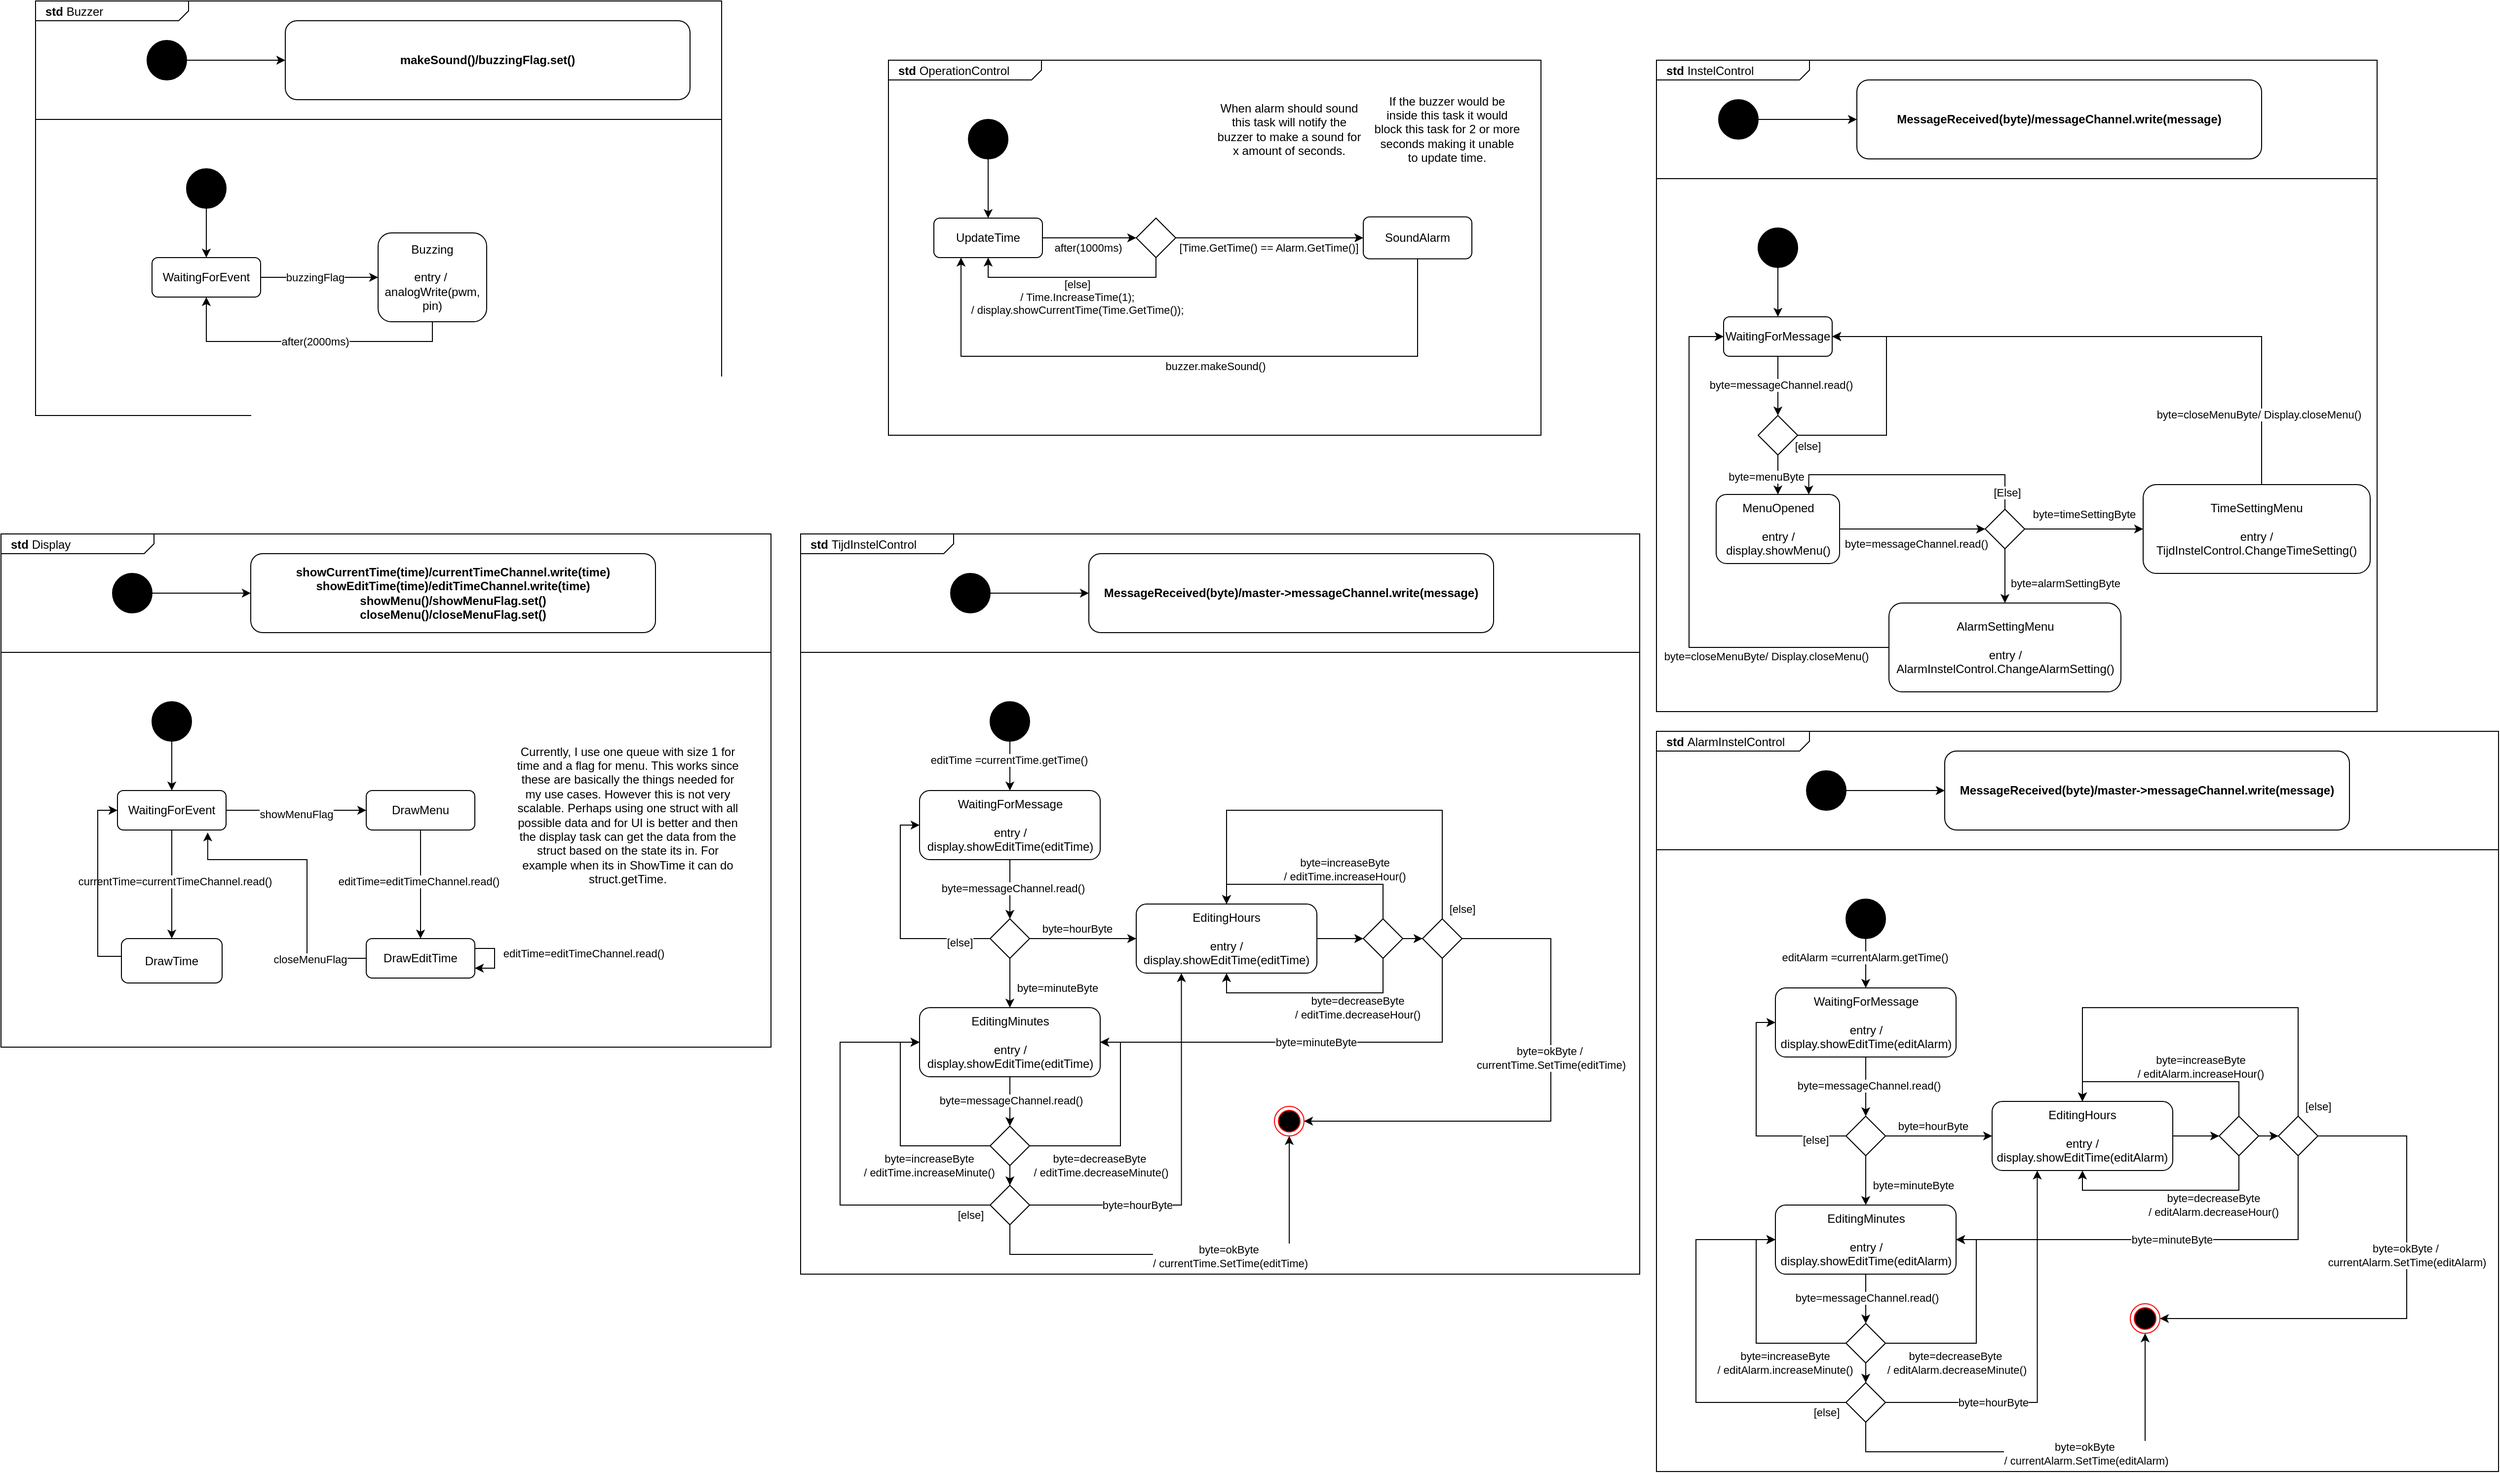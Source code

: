 <mxfile version="28.1.0">
  <diagram name="Pagina-1" id="9iyftcprSyjFAuh6MuGe">
    <mxGraphModel dx="3625" dy="865" grid="1" gridSize="10" guides="1" tooltips="1" connect="1" arrows="1" fold="1" page="1" pageScale="1" pageWidth="827" pageHeight="1169" math="0" shadow="0">
      <root>
        <mxCell id="0" />
        <mxCell id="1" parent="0" />
        <mxCell id="7Cv6YDTbTxlTNpuoxuQX-1" value="&lt;p style=&quot;margin:0px;margin-top:4px;margin-left:10px;text-align:left;&quot;&gt;&lt;b&gt;std&lt;/b&gt;&amp;nbsp;OperationControl&lt;/p&gt;" style="html=1;shape=mxgraph.sysml.package;html=1;overflow=fill;whiteSpace=wrap;labelX=155.2;" parent="1" vertex="1">
          <mxGeometry x="49" y="60" width="661" height="380" as="geometry" />
        </mxCell>
        <mxCell id="7Cv6YDTbTxlTNpuoxuQX-2" value="&lt;p style=&quot;margin:0px;margin-top:4px;margin-left:10px;text-align:left;&quot;&gt;&lt;b&gt;std&lt;/b&gt;&amp;nbsp;InstelControl&lt;/p&gt;" style="html=1;shape=mxgraph.sysml.package;html=1;overflow=fill;whiteSpace=wrap;labelX=155.2;" parent="1" vertex="1">
          <mxGeometry x="827" y="60" width="730" height="660" as="geometry" />
        </mxCell>
        <mxCell id="7Cv6YDTbTxlTNpuoxuQX-3" value="" style="line;strokeWidth=1;fillColor=none;align=left;verticalAlign=middle;spacingTop=-1;spacingLeft=3;spacingRight=3;rotatable=0;labelPosition=right;points=[];portConstraint=eastwest;strokeColor=inherit;" parent="1" vertex="1">
          <mxGeometry x="827" y="176" width="730" height="8" as="geometry" />
        </mxCell>
        <mxCell id="7Cv6YDTbTxlTNpuoxuQX-4" style="edgeStyle=orthogonalEdgeStyle;rounded=0;orthogonalLoop=1;jettySize=auto;html=1;entryX=0.5;entryY=0;entryDx=0;entryDy=0;" parent="1" source="7Cv6YDTbTxlTNpuoxuQX-5" target="7Cv6YDTbTxlTNpuoxuQX-8" edge="1">
          <mxGeometry relative="1" as="geometry" />
        </mxCell>
        <mxCell id="7Cv6YDTbTxlTNpuoxuQX-5" value="" style="shape=ellipse;html=1;fillColor=strokeColor;fontSize=18;fontColor=#ffffff;" parent="1" vertex="1">
          <mxGeometry x="130" y="120" width="40" height="40" as="geometry" />
        </mxCell>
        <mxCell id="7Cv6YDTbTxlTNpuoxuQX-6" style="edgeStyle=orthogonalEdgeStyle;rounded=0;orthogonalLoop=1;jettySize=auto;html=1;entryX=0;entryY=0.5;entryDx=0;entryDy=0;" parent="1" source="7Cv6YDTbTxlTNpuoxuQX-8" target="7Cv6YDTbTxlTNpuoxuQX-16" edge="1">
          <mxGeometry relative="1" as="geometry" />
        </mxCell>
        <mxCell id="7Cv6YDTbTxlTNpuoxuQX-7" value="after(1000ms)" style="edgeLabel;html=1;align=center;verticalAlign=middle;resizable=0;points=[];" parent="7Cv6YDTbTxlTNpuoxuQX-6" vertex="1" connectable="0">
          <mxGeometry x="-0.143" y="-1" relative="1" as="geometry">
            <mxPoint x="5" y="9" as="offset" />
          </mxGeometry>
        </mxCell>
        <mxCell id="7Cv6YDTbTxlTNpuoxuQX-8" value="UpdateTime" style="shape=rect;rounded=1;html=1;whiteSpace=wrap;align=center;" parent="1" vertex="1">
          <mxGeometry x="95" y="220" width="110" height="40" as="geometry" />
        </mxCell>
        <mxCell id="8uS7eZL44uSyu8JZ6Mnj-114" style="edgeStyle=orthogonalEdgeStyle;rounded=0;orthogonalLoop=1;jettySize=auto;html=1;entryX=0.25;entryY=1;entryDx=0;entryDy=0;" edge="1" parent="1" source="7Cv6YDTbTxlTNpuoxuQX-11" target="7Cv6YDTbTxlTNpuoxuQX-8">
          <mxGeometry relative="1" as="geometry">
            <Array as="points">
              <mxPoint x="585" y="360" />
              <mxPoint x="123" y="360" />
            </Array>
          </mxGeometry>
        </mxCell>
        <mxCell id="8uS7eZL44uSyu8JZ6Mnj-115" value="buzzer.makeSound()" style="edgeLabel;html=1;align=center;verticalAlign=middle;resizable=0;points=[];" vertex="1" connectable="0" parent="8uS7eZL44uSyu8JZ6Mnj-114">
          <mxGeometry x="-0.079" y="4" relative="1" as="geometry">
            <mxPoint y="6" as="offset" />
          </mxGeometry>
        </mxCell>
        <mxCell id="7Cv6YDTbTxlTNpuoxuQX-11" value="SoundAlarm" style="shape=rect;rounded=1;html=1;whiteSpace=wrap;align=center;" parent="1" vertex="1">
          <mxGeometry x="530" y="218.75" width="110" height="42.5" as="geometry" />
        </mxCell>
        <mxCell id="7Cv6YDTbTxlTNpuoxuQX-12" style="edgeStyle=orthogonalEdgeStyle;rounded=0;orthogonalLoop=1;jettySize=auto;html=1;entryX=0;entryY=0.5;entryDx=0;entryDy=0;" parent="1" source="7Cv6YDTbTxlTNpuoxuQX-16" target="7Cv6YDTbTxlTNpuoxuQX-11" edge="1">
          <mxGeometry relative="1" as="geometry" />
        </mxCell>
        <mxCell id="7Cv6YDTbTxlTNpuoxuQX-13" value="[Time.GetTime() == Alarm.GetTime()]" style="edgeLabel;html=1;align=center;verticalAlign=middle;resizable=0;points=[];" parent="7Cv6YDTbTxlTNpuoxuQX-12" vertex="1" connectable="0">
          <mxGeometry x="-0.225" y="-1" relative="1" as="geometry">
            <mxPoint x="20" y="9" as="offset" />
          </mxGeometry>
        </mxCell>
        <mxCell id="7Cv6YDTbTxlTNpuoxuQX-14" style="edgeStyle=orthogonalEdgeStyle;rounded=0;orthogonalLoop=1;jettySize=auto;html=1;entryX=0.5;entryY=1;entryDx=0;entryDy=0;" parent="1" source="7Cv6YDTbTxlTNpuoxuQX-16" target="7Cv6YDTbTxlTNpuoxuQX-8" edge="1">
          <mxGeometry relative="1" as="geometry">
            <Array as="points">
              <mxPoint x="320" y="280" />
              <mxPoint x="150" y="280" />
            </Array>
          </mxGeometry>
        </mxCell>
        <mxCell id="7Cv6YDTbTxlTNpuoxuQX-15" value="&lt;div&gt;[else]&lt;/div&gt;/ Time.IncreaseTime(1);&lt;div&gt;/ display.showCurrentTime(Time.GetTime());&lt;/div&gt;" style="edgeLabel;html=1;align=center;verticalAlign=middle;resizable=0;points=[];" parent="7Cv6YDTbTxlTNpuoxuQX-14" vertex="1" connectable="0">
          <mxGeometry x="-0.219" y="4" relative="1" as="geometry">
            <mxPoint x="-18" y="16" as="offset" />
          </mxGeometry>
        </mxCell>
        <mxCell id="7Cv6YDTbTxlTNpuoxuQX-16" value="" style="rhombus;whiteSpace=wrap;html=1;" parent="1" vertex="1">
          <mxGeometry x="300" y="220" width="40" height="40" as="geometry" />
        </mxCell>
        <mxCell id="7Cv6YDTbTxlTNpuoxuQX-27" value="When alarm should sound this task will notify the buzzer to make a sound for x amount of seconds." style="text;html=1;align=center;verticalAlign=middle;whiteSpace=wrap;rounded=0;" parent="1" vertex="1">
          <mxGeometry x="380" y="90" width="150" height="80" as="geometry" />
        </mxCell>
        <mxCell id="7Cv6YDTbTxlTNpuoxuQX-31" value="If the buzzer would be inside this task it would block this task for 2 or more seconds making it unable to update time." style="text;html=1;align=center;verticalAlign=middle;whiteSpace=wrap;rounded=0;" parent="1" vertex="1">
          <mxGeometry x="540" y="90" width="150" height="80" as="geometry" />
        </mxCell>
        <mxCell id="7Cv6YDTbTxlTNpuoxuQX-35" style="edgeStyle=orthogonalEdgeStyle;rounded=0;orthogonalLoop=1;jettySize=auto;html=1;entryX=0;entryY=0.5;entryDx=0;entryDy=0;" parent="1" source="7Cv6YDTbTxlTNpuoxuQX-32" target="7Cv6YDTbTxlTNpuoxuQX-34" edge="1">
          <mxGeometry relative="1" as="geometry" />
        </mxCell>
        <mxCell id="7Cv6YDTbTxlTNpuoxuQX-32" value="" style="shape=ellipse;html=1;fillColor=strokeColor;fontSize=18;fontColor=#ffffff;" parent="1" vertex="1">
          <mxGeometry x="890" y="100" width="40" height="40" as="geometry" />
        </mxCell>
        <mxCell id="7Cv6YDTbTxlTNpuoxuQX-34" value="&lt;b&gt;MessageReceived(byte)/messageChannel.write(message)&lt;/b&gt;" style="rounded=1;whiteSpace=wrap;html=1;" parent="1" vertex="1">
          <mxGeometry x="1030" y="80" width="410" height="80" as="geometry" />
        </mxCell>
        <mxCell id="7Cv6YDTbTxlTNpuoxuQX-38" style="edgeStyle=orthogonalEdgeStyle;rounded=0;orthogonalLoop=1;jettySize=auto;html=1;entryX=0.5;entryY=0;entryDx=0;entryDy=0;" parent="1" source="7Cv6YDTbTxlTNpuoxuQX-36" target="7Cv6YDTbTxlTNpuoxuQX-37" edge="1">
          <mxGeometry relative="1" as="geometry" />
        </mxCell>
        <mxCell id="7Cv6YDTbTxlTNpuoxuQX-36" value="" style="shape=ellipse;html=1;fillColor=strokeColor;fontSize=18;fontColor=#ffffff;" parent="1" vertex="1">
          <mxGeometry x="930" y="230" width="40" height="40" as="geometry" />
        </mxCell>
        <mxCell id="7Cv6YDTbTxlTNpuoxuQX-58" style="edgeStyle=orthogonalEdgeStyle;rounded=0;orthogonalLoop=1;jettySize=auto;html=1;entryX=0.5;entryY=0;entryDx=0;entryDy=0;" parent="1" source="7Cv6YDTbTxlTNpuoxuQX-37" target="7Cv6YDTbTxlTNpuoxuQX-57" edge="1">
          <mxGeometry relative="1" as="geometry" />
        </mxCell>
        <mxCell id="7Cv6YDTbTxlTNpuoxuQX-60" value="byte=messageChannel.read()" style="edgeLabel;html=1;align=center;verticalAlign=middle;resizable=0;points=[];" parent="7Cv6YDTbTxlTNpuoxuQX-58" vertex="1" connectable="0">
          <mxGeometry x="-0.053" y="3" relative="1" as="geometry">
            <mxPoint as="offset" />
          </mxGeometry>
        </mxCell>
        <mxCell id="7Cv6YDTbTxlTNpuoxuQX-37" value="WaitingForMessage" style="shape=rect;rounded=1;html=1;whiteSpace=wrap;align=center;" parent="1" vertex="1">
          <mxGeometry x="895" y="320" width="110" height="40" as="geometry" />
        </mxCell>
        <mxCell id="7Cv6YDTbTxlTNpuoxuQX-61" style="edgeStyle=orthogonalEdgeStyle;rounded=0;orthogonalLoop=1;jettySize=auto;html=1;entryX=1;entryY=0.5;entryDx=0;entryDy=0;" parent="1" source="7Cv6YDTbTxlTNpuoxuQX-57" target="7Cv6YDTbTxlTNpuoxuQX-37" edge="1">
          <mxGeometry relative="1" as="geometry">
            <Array as="points">
              <mxPoint x="1060" y="440" />
              <mxPoint x="1060" y="340" />
            </Array>
          </mxGeometry>
        </mxCell>
        <mxCell id="7Cv6YDTbTxlTNpuoxuQX-62" value="[else]" style="edgeLabel;html=1;align=center;verticalAlign=middle;resizable=0;points=[];" parent="7Cv6YDTbTxlTNpuoxuQX-61" vertex="1" connectable="0">
          <mxGeometry x="-0.105" y="-2" relative="1" as="geometry">
            <mxPoint x="-82" y="30" as="offset" />
          </mxGeometry>
        </mxCell>
        <mxCell id="7Cv6YDTbTxlTNpuoxuQX-64" style="edgeStyle=orthogonalEdgeStyle;rounded=0;orthogonalLoop=1;jettySize=auto;html=1;entryX=0.5;entryY=0;entryDx=0;entryDy=0;" parent="1" source="7Cv6YDTbTxlTNpuoxuQX-57" target="7Cv6YDTbTxlTNpuoxuQX-63" edge="1">
          <mxGeometry relative="1" as="geometry" />
        </mxCell>
        <mxCell id="7Cv6YDTbTxlTNpuoxuQX-65" value="byte=menuByte" style="edgeLabel;html=1;align=center;verticalAlign=middle;resizable=0;points=[];" parent="7Cv6YDTbTxlTNpuoxuQX-64" vertex="1" connectable="0">
          <mxGeometry x="0.07" y="3" relative="1" as="geometry">
            <mxPoint x="-15" as="offset" />
          </mxGeometry>
        </mxCell>
        <mxCell id="7Cv6YDTbTxlTNpuoxuQX-57" value="" style="rhombus;whiteSpace=wrap;html=1;" parent="1" vertex="1">
          <mxGeometry x="930" y="420" width="40" height="40" as="geometry" />
        </mxCell>
        <mxCell id="7Cv6YDTbTxlTNpuoxuQX-67" style="edgeStyle=orthogonalEdgeStyle;rounded=0;orthogonalLoop=1;jettySize=auto;html=1;entryX=0;entryY=0.5;entryDx=0;entryDy=0;" parent="1" source="7Cv6YDTbTxlTNpuoxuQX-63" target="7Cv6YDTbTxlTNpuoxuQX-66" edge="1">
          <mxGeometry relative="1" as="geometry" />
        </mxCell>
        <mxCell id="7Cv6YDTbTxlTNpuoxuQX-69" value="byte=messageChannel.read()" style="edgeLabel;html=1;align=center;verticalAlign=middle;resizable=0;points=[];" parent="7Cv6YDTbTxlTNpuoxuQX-67" vertex="1" connectable="0">
          <mxGeometry x="0.405" y="-1" relative="1" as="geometry">
            <mxPoint x="-26" y="14" as="offset" />
          </mxGeometry>
        </mxCell>
        <mxCell id="7Cv6YDTbTxlTNpuoxuQX-63" value="MenuOpened&lt;div&gt;&lt;br&gt;&lt;/div&gt;&lt;div&gt;entry / display.showMenu()&lt;/div&gt;" style="shape=rect;rounded=1;html=1;whiteSpace=wrap;align=center;" parent="1" vertex="1">
          <mxGeometry x="887.5" y="500" width="125" height="70" as="geometry" />
        </mxCell>
        <mxCell id="7Cv6YDTbTxlTNpuoxuQX-71" style="edgeStyle=orthogonalEdgeStyle;rounded=0;orthogonalLoop=1;jettySize=auto;html=1;entryX=0.5;entryY=0;entryDx=0;entryDy=0;" parent="1" source="7Cv6YDTbTxlTNpuoxuQX-66" target="7Cv6YDTbTxlTNpuoxuQX-68" edge="1">
          <mxGeometry relative="1" as="geometry" />
        </mxCell>
        <mxCell id="7Cv6YDTbTxlTNpuoxuQX-75" style="edgeStyle=orthogonalEdgeStyle;rounded=0;orthogonalLoop=1;jettySize=auto;html=1;entryX=0;entryY=0.5;entryDx=0;entryDy=0;" parent="1" source="7Cv6YDTbTxlTNpuoxuQX-66" target="7Cv6YDTbTxlTNpuoxuQX-74" edge="1">
          <mxGeometry relative="1" as="geometry" />
        </mxCell>
        <mxCell id="7Cv6YDTbTxlTNpuoxuQX-76" value="byte=timeSettingByte" style="edgeLabel;html=1;align=center;verticalAlign=middle;resizable=0;points=[];" parent="7Cv6YDTbTxlTNpuoxuQX-75" vertex="1" connectable="0">
          <mxGeometry x="-0.32" y="-2" relative="1" as="geometry">
            <mxPoint x="19" y="-17" as="offset" />
          </mxGeometry>
        </mxCell>
        <mxCell id="7Cv6YDTbTxlTNpuoxuQX-334" style="edgeStyle=orthogonalEdgeStyle;rounded=0;orthogonalLoop=1;jettySize=auto;html=1;entryX=0.75;entryY=0;entryDx=0;entryDy=0;" parent="1" source="7Cv6YDTbTxlTNpuoxuQX-66" target="7Cv6YDTbTxlTNpuoxuQX-63" edge="1">
          <mxGeometry relative="1" as="geometry">
            <Array as="points">
              <mxPoint x="1180" y="480" />
              <mxPoint x="981" y="480" />
            </Array>
          </mxGeometry>
        </mxCell>
        <mxCell id="7Cv6YDTbTxlTNpuoxuQX-335" value="[Else]" style="edgeLabel;html=1;align=center;verticalAlign=middle;resizable=0;points=[];" parent="7Cv6YDTbTxlTNpuoxuQX-334" vertex="1" connectable="0">
          <mxGeometry x="-0.866" y="-2" relative="1" as="geometry">
            <mxPoint as="offset" />
          </mxGeometry>
        </mxCell>
        <mxCell id="7Cv6YDTbTxlTNpuoxuQX-66" value="" style="rhombus;whiteSpace=wrap;html=1;" parent="1" vertex="1">
          <mxGeometry x="1160" y="515" width="40" height="40" as="geometry" />
        </mxCell>
        <mxCell id="7Cv6YDTbTxlTNpuoxuQX-79" style="edgeStyle=orthogonalEdgeStyle;rounded=0;orthogonalLoop=1;jettySize=auto;html=1;entryX=0;entryY=0.5;entryDx=0;entryDy=0;" parent="1" source="7Cv6YDTbTxlTNpuoxuQX-68" target="7Cv6YDTbTxlTNpuoxuQX-37" edge="1">
          <mxGeometry relative="1" as="geometry">
            <Array as="points">
              <mxPoint x="860" y="655" />
              <mxPoint x="860" y="340" />
            </Array>
          </mxGeometry>
        </mxCell>
        <mxCell id="7Cv6YDTbTxlTNpuoxuQX-340" value="byte=closeMenuByte/ Display.closeMenu()" style="edgeLabel;html=1;align=center;verticalAlign=middle;resizable=0;points=[];" parent="7Cv6YDTbTxlTNpuoxuQX-79" vertex="1" connectable="0">
          <mxGeometry x="-0.478" y="5" relative="1" as="geometry">
            <mxPoint x="19" y="4" as="offset" />
          </mxGeometry>
        </mxCell>
        <mxCell id="7Cv6YDTbTxlTNpuoxuQX-68" value="AlarmSettingMenu&lt;div&gt;&lt;br&gt;&lt;/div&gt;&lt;div&gt;entry / AlarmInstelControl.ChangeAlarmSetting()&lt;/div&gt;" style="shape=rect;rounded=1;html=1;whiteSpace=wrap;align=center;" parent="1" vertex="1">
          <mxGeometry x="1062.5" y="610" width="235" height="90" as="geometry" />
        </mxCell>
        <mxCell id="7Cv6YDTbTxlTNpuoxuQX-78" style="edgeStyle=orthogonalEdgeStyle;rounded=0;orthogonalLoop=1;jettySize=auto;html=1;entryX=1;entryY=0.5;entryDx=0;entryDy=0;" parent="1" source="7Cv6YDTbTxlTNpuoxuQX-74" target="7Cv6YDTbTxlTNpuoxuQX-37" edge="1">
          <mxGeometry relative="1" as="geometry">
            <Array as="points">
              <mxPoint x="1440" y="340" />
            </Array>
          </mxGeometry>
        </mxCell>
        <mxCell id="7Cv6YDTbTxlTNpuoxuQX-339" value="byte=closeMenuByte/ Display.closeMenu()" style="edgeLabel;html=1;align=center;verticalAlign=middle;resizable=0;points=[];" parent="7Cv6YDTbTxlTNpuoxuQX-78" vertex="1" connectable="0">
          <mxGeometry x="-0.755" y="3" relative="1" as="geometry">
            <mxPoint as="offset" />
          </mxGeometry>
        </mxCell>
        <mxCell id="7Cv6YDTbTxlTNpuoxuQX-74" value="TimeSettingMenu&lt;div&gt;&lt;br&gt;&lt;/div&gt;&lt;div&gt;entry / TijdInstelControl.ChangeTimeSetting()&lt;/div&gt;" style="shape=rect;rounded=1;html=1;whiteSpace=wrap;align=center;" parent="1" vertex="1">
          <mxGeometry x="1320" y="490" width="230" height="90" as="geometry" />
        </mxCell>
        <mxCell id="7Cv6YDTbTxlTNpuoxuQX-77" value="byte=alarmSettingByte" style="edgeLabel;html=1;align=center;verticalAlign=middle;resizable=0;points=[];" parent="1" vertex="1" connectable="0">
          <mxGeometry x="1241" y="590" as="geometry" />
        </mxCell>
        <mxCell id="7Cv6YDTbTxlTNpuoxuQX-80" value="&lt;p style=&quot;margin:0px;margin-top:4px;margin-left:10px;text-align:left;&quot;&gt;&lt;b&gt;std&lt;/b&gt;&amp;nbsp;TijdInstelControl&lt;/p&gt;" style="html=1;shape=mxgraph.sysml.package;html=1;overflow=fill;whiteSpace=wrap;labelX=155.2;" parent="1" vertex="1">
          <mxGeometry x="-40" y="540" width="850" height="750" as="geometry" />
        </mxCell>
        <mxCell id="7Cv6YDTbTxlTNpuoxuQX-81" value="" style="line;strokeWidth=1;fillColor=none;align=left;verticalAlign=middle;spacingTop=-1;spacingLeft=3;spacingRight=3;rotatable=0;labelPosition=right;points=[];portConstraint=eastwest;strokeColor=inherit;" parent="1" vertex="1">
          <mxGeometry x="-40" y="656" width="850" height="8" as="geometry" />
        </mxCell>
        <mxCell id="7Cv6YDTbTxlTNpuoxuQX-82" style="edgeStyle=orthogonalEdgeStyle;rounded=0;orthogonalLoop=1;jettySize=auto;html=1;entryX=0;entryY=0.5;entryDx=0;entryDy=0;" parent="1" source="7Cv6YDTbTxlTNpuoxuQX-83" target="7Cv6YDTbTxlTNpuoxuQX-84" edge="1">
          <mxGeometry relative="1" as="geometry" />
        </mxCell>
        <mxCell id="7Cv6YDTbTxlTNpuoxuQX-83" value="" style="shape=ellipse;html=1;fillColor=strokeColor;fontSize=18;fontColor=#ffffff;" parent="1" vertex="1">
          <mxGeometry x="112" y="580" width="40" height="40" as="geometry" />
        </mxCell>
        <mxCell id="7Cv6YDTbTxlTNpuoxuQX-84" value="&lt;b&gt;MessageReceived(byte)/master-&amp;gt;messageChannel.write(message)&lt;/b&gt;" style="rounded=1;whiteSpace=wrap;html=1;" parent="1" vertex="1">
          <mxGeometry x="252" y="560" width="410" height="80" as="geometry" />
        </mxCell>
        <mxCell id="7Cv6YDTbTxlTNpuoxuQX-85" style="edgeStyle=orthogonalEdgeStyle;rounded=0;orthogonalLoop=1;jettySize=auto;html=1;entryX=0.5;entryY=0;entryDx=0;entryDy=0;" parent="1" source="7Cv6YDTbTxlTNpuoxuQX-86" target="7Cv6YDTbTxlTNpuoxuQX-89" edge="1">
          <mxGeometry relative="1" as="geometry" />
        </mxCell>
        <mxCell id="7Cv6YDTbTxlTNpuoxuQX-108" value="editTime =currentTime.getTime()" style="edgeLabel;html=1;align=center;verticalAlign=middle;resizable=0;points=[];" parent="7Cv6YDTbTxlTNpuoxuQX-85" vertex="1" connectable="0">
          <mxGeometry x="-0.24" y="-1" relative="1" as="geometry">
            <mxPoint as="offset" />
          </mxGeometry>
        </mxCell>
        <mxCell id="7Cv6YDTbTxlTNpuoxuQX-86" value="" style="shape=ellipse;html=1;fillColor=strokeColor;fontSize=18;fontColor=#ffffff;" parent="1" vertex="1">
          <mxGeometry x="152" y="710" width="40" height="40" as="geometry" />
        </mxCell>
        <mxCell id="7Cv6YDTbTxlTNpuoxuQX-87" style="edgeStyle=orthogonalEdgeStyle;rounded=0;orthogonalLoop=1;jettySize=auto;html=1;entryX=0.5;entryY=0;entryDx=0;entryDy=0;" parent="1" source="7Cv6YDTbTxlTNpuoxuQX-89" target="7Cv6YDTbTxlTNpuoxuQX-94" edge="1">
          <mxGeometry relative="1" as="geometry" />
        </mxCell>
        <mxCell id="7Cv6YDTbTxlTNpuoxuQX-88" value="byte=messageChannel.read()" style="edgeLabel;html=1;align=center;verticalAlign=middle;resizable=0;points=[];" parent="7Cv6YDTbTxlTNpuoxuQX-87" vertex="1" connectable="0">
          <mxGeometry x="-0.053" y="3" relative="1" as="geometry">
            <mxPoint as="offset" />
          </mxGeometry>
        </mxCell>
        <mxCell id="7Cv6YDTbTxlTNpuoxuQX-89" value="WaitingForMessage&lt;div&gt;&lt;br&gt;&lt;/div&gt;&lt;div&gt;entry / display.showEditTime(editTime)&lt;/div&gt;" style="shape=rect;rounded=1;html=1;whiteSpace=wrap;align=center;" parent="1" vertex="1">
          <mxGeometry x="80.5" y="800" width="183" height="70" as="geometry" />
        </mxCell>
        <mxCell id="7Cv6YDTbTxlTNpuoxuQX-110" style="edgeStyle=orthogonalEdgeStyle;rounded=0;orthogonalLoop=1;jettySize=auto;html=1;entryX=0.5;entryY=0;entryDx=0;entryDy=0;" parent="1" source="7Cv6YDTbTxlTNpuoxuQX-94" target="7Cv6YDTbTxlTNpuoxuQX-109" edge="1">
          <mxGeometry relative="1" as="geometry" />
        </mxCell>
        <mxCell id="7Cv6YDTbTxlTNpuoxuQX-123" value="byte=minuteByte" style="edgeLabel;html=1;align=center;verticalAlign=middle;resizable=0;points=[];" parent="7Cv6YDTbTxlTNpuoxuQX-110" vertex="1" connectable="0">
          <mxGeometry x="-0.096" y="2" relative="1" as="geometry">
            <mxPoint x="46" y="7" as="offset" />
          </mxGeometry>
        </mxCell>
        <mxCell id="7Cv6YDTbTxlTNpuoxuQX-114" style="edgeStyle=orthogonalEdgeStyle;rounded=0;orthogonalLoop=1;jettySize=auto;html=1;entryX=0;entryY=0.5;entryDx=0;entryDy=0;" parent="1" source="7Cv6YDTbTxlTNpuoxuQX-94" target="7Cv6YDTbTxlTNpuoxuQX-89" edge="1">
          <mxGeometry relative="1" as="geometry">
            <Array as="points">
              <mxPoint x="61" y="950" />
              <mxPoint x="61" y="835" />
            </Array>
          </mxGeometry>
        </mxCell>
        <mxCell id="7Cv6YDTbTxlTNpuoxuQX-115" value="[else]" style="edgeLabel;html=1;align=center;verticalAlign=middle;resizable=0;points=[];" parent="7Cv6YDTbTxlTNpuoxuQX-114" vertex="1" connectable="0">
          <mxGeometry x="-0.727" y="4" relative="1" as="geometry">
            <mxPoint as="offset" />
          </mxGeometry>
        </mxCell>
        <mxCell id="7Cv6YDTbTxlTNpuoxuQX-119" style="edgeStyle=orthogonalEdgeStyle;rounded=0;orthogonalLoop=1;jettySize=auto;html=1;entryX=0;entryY=0.5;entryDx=0;entryDy=0;" parent="1" source="7Cv6YDTbTxlTNpuoxuQX-94" target="7Cv6YDTbTxlTNpuoxuQX-118" edge="1">
          <mxGeometry relative="1" as="geometry" />
        </mxCell>
        <mxCell id="7Cv6YDTbTxlTNpuoxuQX-121" value="byte=hourByte" style="edgeLabel;html=1;align=center;verticalAlign=middle;resizable=0;points=[];" parent="7Cv6YDTbTxlTNpuoxuQX-119" vertex="1" connectable="0">
          <mxGeometry x="-0.323" y="1" relative="1" as="geometry">
            <mxPoint x="11" y="-9" as="offset" />
          </mxGeometry>
        </mxCell>
        <mxCell id="7Cv6YDTbTxlTNpuoxuQX-94" value="" style="rhombus;whiteSpace=wrap;html=1;" parent="1" vertex="1">
          <mxGeometry x="152" y="930" width="40" height="40" as="geometry" />
        </mxCell>
        <mxCell id="7Cv6YDTbTxlTNpuoxuQX-127" style="edgeStyle=orthogonalEdgeStyle;rounded=0;orthogonalLoop=1;jettySize=auto;html=1;entryX=0.5;entryY=0;entryDx=0;entryDy=0;" parent="1" source="7Cv6YDTbTxlTNpuoxuQX-109" target="7Cv6YDTbTxlTNpuoxuQX-126" edge="1">
          <mxGeometry relative="1" as="geometry" />
        </mxCell>
        <mxCell id="7Cv6YDTbTxlTNpuoxuQX-138" value="byte=messageChannel.read()" style="edgeLabel;html=1;align=center;verticalAlign=middle;resizable=0;points=[];" parent="7Cv6YDTbTxlTNpuoxuQX-127" vertex="1" connectable="0">
          <mxGeometry x="-0.066" y="1" relative="1" as="geometry">
            <mxPoint as="offset" />
          </mxGeometry>
        </mxCell>
        <mxCell id="7Cv6YDTbTxlTNpuoxuQX-109" value="EditingMinutes&lt;br&gt;&lt;div&gt;&lt;br&gt;&lt;/div&gt;&lt;div&gt;entry / display.showEditTime(editTime)&lt;/div&gt;" style="shape=rect;rounded=1;html=1;whiteSpace=wrap;align=center;" parent="1" vertex="1">
          <mxGeometry x="80.5" y="1020" width="183" height="70" as="geometry" />
        </mxCell>
        <mxCell id="7Cv6YDTbTxlTNpuoxuQX-125" style="edgeStyle=orthogonalEdgeStyle;rounded=0;orthogonalLoop=1;jettySize=auto;html=1;entryX=0;entryY=0.5;entryDx=0;entryDy=0;" parent="1" source="7Cv6YDTbTxlTNpuoxuQX-118" target="7Cv6YDTbTxlTNpuoxuQX-124" edge="1">
          <mxGeometry relative="1" as="geometry" />
        </mxCell>
        <mxCell id="7Cv6YDTbTxlTNpuoxuQX-118" value="EditingHours&lt;br&gt;&lt;div&gt;&lt;br&gt;&lt;/div&gt;&lt;div&gt;entry / display.showEditTime(editTime)&lt;/div&gt;" style="shape=rect;rounded=1;html=1;whiteSpace=wrap;align=center;" parent="1" vertex="1">
          <mxGeometry x="300" y="915" width="183" height="70" as="geometry" />
        </mxCell>
        <mxCell id="7Cv6YDTbTxlTNpuoxuQX-160" style="edgeStyle=orthogonalEdgeStyle;rounded=0;orthogonalLoop=1;jettySize=auto;html=1;entryX=0.5;entryY=0;entryDx=0;entryDy=0;" parent="1" source="7Cv6YDTbTxlTNpuoxuQX-124" target="7Cv6YDTbTxlTNpuoxuQX-118" edge="1">
          <mxGeometry relative="1" as="geometry">
            <Array as="points">
              <mxPoint x="550" y="895" />
              <mxPoint x="392" y="895" />
            </Array>
          </mxGeometry>
        </mxCell>
        <mxCell id="7Cv6YDTbTxlTNpuoxuQX-161" value="byte=increaseByte&lt;div&gt;/ editTime.increaseHour()&lt;/div&gt;" style="edgeLabel;html=1;align=center;verticalAlign=middle;resizable=0;points=[];" parent="7Cv6YDTbTxlTNpuoxuQX-160" vertex="1" connectable="0">
          <mxGeometry x="-0.306" y="-2" relative="1" as="geometry">
            <mxPoint y="-13" as="offset" />
          </mxGeometry>
        </mxCell>
        <mxCell id="7Cv6YDTbTxlTNpuoxuQX-162" style="edgeStyle=orthogonalEdgeStyle;rounded=0;orthogonalLoop=1;jettySize=auto;html=1;entryX=0.5;entryY=1;entryDx=0;entryDy=0;" parent="1" source="7Cv6YDTbTxlTNpuoxuQX-124" target="7Cv6YDTbTxlTNpuoxuQX-118" edge="1">
          <mxGeometry relative="1" as="geometry">
            <Array as="points">
              <mxPoint x="550" y="1005" />
              <mxPoint x="392" y="1005" />
            </Array>
          </mxGeometry>
        </mxCell>
        <mxCell id="7Cv6YDTbTxlTNpuoxuQX-163" value="byte=decreaseByte&lt;div&gt;/ editTime.decreaseHour()&lt;/div&gt;" style="edgeLabel;html=1;align=center;verticalAlign=middle;resizable=0;points=[];" parent="7Cv6YDTbTxlTNpuoxuQX-162" vertex="1" connectable="0">
          <mxGeometry x="-0.425" relative="1" as="geometry">
            <mxPoint y="15" as="offset" />
          </mxGeometry>
        </mxCell>
        <mxCell id="7Cv6YDTbTxlTNpuoxuQX-166" style="edgeStyle=orthogonalEdgeStyle;rounded=0;orthogonalLoop=1;jettySize=auto;html=1;entryX=0;entryY=0.5;entryDx=0;entryDy=0;" parent="1" source="7Cv6YDTbTxlTNpuoxuQX-124" target="7Cv6YDTbTxlTNpuoxuQX-164" edge="1">
          <mxGeometry relative="1" as="geometry" />
        </mxCell>
        <mxCell id="7Cv6YDTbTxlTNpuoxuQX-124" value="" style="rhombus;whiteSpace=wrap;html=1;" parent="1" vertex="1">
          <mxGeometry x="530" y="930" width="40" height="40" as="geometry" />
        </mxCell>
        <mxCell id="7Cv6YDTbTxlTNpuoxuQX-144" style="edgeStyle=orthogonalEdgeStyle;rounded=0;orthogonalLoop=1;jettySize=auto;html=1;entryX=0.5;entryY=0;entryDx=0;entryDy=0;" parent="1" source="7Cv6YDTbTxlTNpuoxuQX-126" target="7Cv6YDTbTxlTNpuoxuQX-143" edge="1">
          <mxGeometry relative="1" as="geometry" />
        </mxCell>
        <mxCell id="7Cv6YDTbTxlTNpuoxuQX-149" style="edgeStyle=orthogonalEdgeStyle;rounded=0;orthogonalLoop=1;jettySize=auto;html=1;entryX=1;entryY=0.5;entryDx=0;entryDy=0;" parent="1" source="7Cv6YDTbTxlTNpuoxuQX-126" target="7Cv6YDTbTxlTNpuoxuQX-109" edge="1">
          <mxGeometry relative="1" as="geometry">
            <Array as="points">
              <mxPoint x="284" y="1160" />
              <mxPoint x="284" y="1055" />
            </Array>
          </mxGeometry>
        </mxCell>
        <mxCell id="7Cv6YDTbTxlTNpuoxuQX-150" value="byte=decreaseByte&amp;nbsp;&lt;div&gt;/ editTime.decreaseMinute()&lt;/div&gt;" style="edgeLabel;html=1;align=center;verticalAlign=middle;resizable=0;points=[];" parent="7Cv6YDTbTxlTNpuoxuQX-149" vertex="1" connectable="0">
          <mxGeometry x="-0.287" relative="1" as="geometry">
            <mxPoint x="-6" y="20" as="offset" />
          </mxGeometry>
        </mxCell>
        <mxCell id="7Cv6YDTbTxlTNpuoxuQX-152" style="edgeStyle=orthogonalEdgeStyle;rounded=0;orthogonalLoop=1;jettySize=auto;html=1;entryX=0;entryY=0.5;entryDx=0;entryDy=0;" parent="1" source="7Cv6YDTbTxlTNpuoxuQX-126" target="7Cv6YDTbTxlTNpuoxuQX-109" edge="1">
          <mxGeometry relative="1" as="geometry">
            <Array as="points">
              <mxPoint x="61" y="1160" />
              <mxPoint x="61" y="1055" />
            </Array>
          </mxGeometry>
        </mxCell>
        <mxCell id="7Cv6YDTbTxlTNpuoxuQX-153" value="byte=increaseByte&lt;div&gt;/ editTime.increaseMinute()&lt;/div&gt;" style="edgeLabel;html=1;align=center;verticalAlign=middle;resizable=0;points=[];" parent="7Cv6YDTbTxlTNpuoxuQX-152" vertex="1" connectable="0">
          <mxGeometry x="-0.332" y="4" relative="1" as="geometry">
            <mxPoint x="10" y="16" as="offset" />
          </mxGeometry>
        </mxCell>
        <mxCell id="7Cv6YDTbTxlTNpuoxuQX-126" value="" style="rhombus;whiteSpace=wrap;html=1;" parent="1" vertex="1">
          <mxGeometry x="152" y="1140" width="40" height="40" as="geometry" />
        </mxCell>
        <mxCell id="7Cv6YDTbTxlTNpuoxuQX-132" value="" style="ellipse;html=1;shape=endState;fillColor=#000000;strokeColor=#ff0000;" parent="1" vertex="1">
          <mxGeometry x="440" y="1120" width="30" height="30" as="geometry" />
        </mxCell>
        <mxCell id="7Cv6YDTbTxlTNpuoxuQX-151" style="edgeStyle=orthogonalEdgeStyle;rounded=0;orthogonalLoop=1;jettySize=auto;html=1;entryX=0;entryY=0.5;entryDx=0;entryDy=0;" parent="1" source="7Cv6YDTbTxlTNpuoxuQX-143" target="7Cv6YDTbTxlTNpuoxuQX-109" edge="1">
          <mxGeometry relative="1" as="geometry">
            <Array as="points">
              <mxPoint y="1220" />
              <mxPoint y="1055" />
            </Array>
          </mxGeometry>
        </mxCell>
        <mxCell id="7Cv6YDTbTxlTNpuoxuQX-154" value="[else]" style="edgeLabel;html=1;align=center;verticalAlign=middle;resizable=0;points=[];" parent="7Cv6YDTbTxlTNpuoxuQX-151" vertex="1" connectable="0">
          <mxGeometry x="-0.862" y="4" relative="1" as="geometry">
            <mxPoint x="7" y="6" as="offset" />
          </mxGeometry>
        </mxCell>
        <mxCell id="8uS7eZL44uSyu8JZ6Mnj-3" style="edgeStyle=orthogonalEdgeStyle;rounded=0;orthogonalLoop=1;jettySize=auto;html=1;entryX=0.25;entryY=1;entryDx=0;entryDy=0;" edge="1" parent="1" source="7Cv6YDTbTxlTNpuoxuQX-143" target="7Cv6YDTbTxlTNpuoxuQX-118">
          <mxGeometry relative="1" as="geometry" />
        </mxCell>
        <mxCell id="8uS7eZL44uSyu8JZ6Mnj-6" value="byte=hourByte" style="edgeLabel;html=1;align=center;verticalAlign=middle;resizable=0;points=[];" vertex="1" connectable="0" parent="8uS7eZL44uSyu8JZ6Mnj-3">
          <mxGeometry x="-0.442" relative="1" as="geometry">
            <mxPoint as="offset" />
          </mxGeometry>
        </mxCell>
        <mxCell id="8uS7eZL44uSyu8JZ6Mnj-4" style="edgeStyle=orthogonalEdgeStyle;rounded=0;orthogonalLoop=1;jettySize=auto;html=1;" edge="1" parent="1" source="7Cv6YDTbTxlTNpuoxuQX-143">
          <mxGeometry relative="1" as="geometry">
            <mxPoint x="455" y="1150" as="targetPoint" />
            <Array as="points">
              <mxPoint x="172" y="1270" />
              <mxPoint x="455" y="1270" />
            </Array>
          </mxGeometry>
        </mxCell>
        <mxCell id="8uS7eZL44uSyu8JZ6Mnj-5" value="byte=okByte&amp;nbsp;&lt;div&gt;/ currentTime.SetTime(editTime)&lt;/div&gt;" style="edgeLabel;html=1;align=center;verticalAlign=middle;resizable=0;points=[];" vertex="1" connectable="0" parent="8uS7eZL44uSyu8JZ6Mnj-4">
          <mxGeometry x="0.168" y="-2" relative="1" as="geometry">
            <mxPoint as="offset" />
          </mxGeometry>
        </mxCell>
        <mxCell id="7Cv6YDTbTxlTNpuoxuQX-143" value="" style="rhombus;whiteSpace=wrap;html=1;" parent="1" vertex="1">
          <mxGeometry x="152" y="1200" width="40" height="40" as="geometry" />
        </mxCell>
        <mxCell id="7Cv6YDTbTxlTNpuoxuQX-171" style="edgeStyle=orthogonalEdgeStyle;rounded=0;orthogonalLoop=1;jettySize=auto;html=1;entryX=0.5;entryY=0;entryDx=0;entryDy=0;" parent="1" source="7Cv6YDTbTxlTNpuoxuQX-164" target="7Cv6YDTbTxlTNpuoxuQX-118" edge="1">
          <mxGeometry relative="1" as="geometry">
            <Array as="points">
              <mxPoint x="610" y="820" />
              <mxPoint x="392" y="820" />
            </Array>
          </mxGeometry>
        </mxCell>
        <mxCell id="7Cv6YDTbTxlTNpuoxuQX-172" value="[else]" style="edgeLabel;html=1;align=center;verticalAlign=middle;resizable=0;points=[];" parent="7Cv6YDTbTxlTNpuoxuQX-171" vertex="1" connectable="0">
          <mxGeometry x="-0.873" y="2" relative="1" as="geometry">
            <mxPoint x="22" y="17" as="offset" />
          </mxGeometry>
        </mxCell>
        <mxCell id="8uS7eZL44uSyu8JZ6Mnj-7" style="edgeStyle=orthogonalEdgeStyle;rounded=0;orthogonalLoop=1;jettySize=auto;html=1;entryX=1;entryY=0.5;entryDx=0;entryDy=0;" edge="1" parent="1" source="7Cv6YDTbTxlTNpuoxuQX-164" target="7Cv6YDTbTxlTNpuoxuQX-132">
          <mxGeometry relative="1" as="geometry">
            <Array as="points">
              <mxPoint x="720" y="950" />
              <mxPoint x="720" y="1135" />
            </Array>
          </mxGeometry>
        </mxCell>
        <mxCell id="8uS7eZL44uSyu8JZ6Mnj-8" value="byte=okByte /&amp;nbsp;&lt;div&gt;currentTime.SetTime(editTime)&lt;/div&gt;" style="edgeLabel;html=1;align=center;verticalAlign=middle;resizable=0;points=[];" vertex="1" connectable="0" parent="8uS7eZL44uSyu8JZ6Mnj-7">
          <mxGeometry x="-0.196" relative="1" as="geometry">
            <mxPoint as="offset" />
          </mxGeometry>
        </mxCell>
        <mxCell id="8uS7eZL44uSyu8JZ6Mnj-9" style="edgeStyle=orthogonalEdgeStyle;rounded=0;orthogonalLoop=1;jettySize=auto;html=1;entryX=1;entryY=0.5;entryDx=0;entryDy=0;" edge="1" parent="1" source="7Cv6YDTbTxlTNpuoxuQX-164" target="7Cv6YDTbTxlTNpuoxuQX-109">
          <mxGeometry relative="1" as="geometry">
            <Array as="points">
              <mxPoint x="610" y="1055" />
            </Array>
          </mxGeometry>
        </mxCell>
        <mxCell id="8uS7eZL44uSyu8JZ6Mnj-10" value="byte=minuteByte" style="edgeLabel;html=1;align=center;verticalAlign=middle;resizable=0;points=[];" vertex="1" connectable="0" parent="8uS7eZL44uSyu8JZ6Mnj-9">
          <mxGeometry x="-0.01" relative="1" as="geometry">
            <mxPoint as="offset" />
          </mxGeometry>
        </mxCell>
        <mxCell id="7Cv6YDTbTxlTNpuoxuQX-164" value="" style="rhombus;whiteSpace=wrap;html=1;" parent="1" vertex="1">
          <mxGeometry x="590" y="930" width="40" height="40" as="geometry" />
        </mxCell>
        <mxCell id="7Cv6YDTbTxlTNpuoxuQX-239" value="&lt;p style=&quot;margin:0px;margin-top:4px;margin-left:10px;text-align:left;&quot;&gt;&lt;b&gt;std&lt;/b&gt;&amp;nbsp;Display&lt;/p&gt;" style="html=1;shape=mxgraph.sysml.package;html=1;overflow=fill;whiteSpace=wrap;labelX=155.2;" parent="1" vertex="1">
          <mxGeometry x="-850" y="540" width="780" height="520" as="geometry" />
        </mxCell>
        <mxCell id="7Cv6YDTbTxlTNpuoxuQX-240" value="" style="line;strokeWidth=1;fillColor=none;align=left;verticalAlign=middle;spacingTop=-1;spacingLeft=3;spacingRight=3;rotatable=0;labelPosition=right;points=[];portConstraint=eastwest;strokeColor=inherit;" parent="1" vertex="1">
          <mxGeometry x="-850" y="656" width="780" height="8" as="geometry" />
        </mxCell>
        <mxCell id="7Cv6YDTbTxlTNpuoxuQX-241" style="edgeStyle=orthogonalEdgeStyle;rounded=0;orthogonalLoop=1;jettySize=auto;html=1;entryX=0;entryY=0.5;entryDx=0;entryDy=0;" parent="1" source="7Cv6YDTbTxlTNpuoxuQX-242" target="7Cv6YDTbTxlTNpuoxuQX-243" edge="1">
          <mxGeometry relative="1" as="geometry" />
        </mxCell>
        <mxCell id="7Cv6YDTbTxlTNpuoxuQX-242" value="" style="shape=ellipse;html=1;fillColor=strokeColor;fontSize=18;fontColor=#ffffff;" parent="1" vertex="1">
          <mxGeometry x="-737" y="580" width="40" height="40" as="geometry" />
        </mxCell>
        <mxCell id="7Cv6YDTbTxlTNpuoxuQX-243" value="&lt;b&gt;showCurrentTime(time)/currentTimeChannel.write(time)&lt;/b&gt;&lt;div&gt;&lt;b&gt;showEditTime(time)/editTimeChannel.write(time)&lt;/b&gt;&lt;b&gt;&lt;br&gt;&lt;/b&gt;&lt;div&gt;&lt;b&gt;showMenu()/showMenuFlag.set()&lt;/b&gt;&lt;/div&gt;&lt;/div&gt;&lt;div&gt;&lt;b&gt;closeMenu()/closeMenuFlag.set()&lt;/b&gt;&lt;/div&gt;" style="rounded=1;whiteSpace=wrap;html=1;" parent="1" vertex="1">
          <mxGeometry x="-597" y="560" width="410" height="80" as="geometry" />
        </mxCell>
        <mxCell id="7Cv6YDTbTxlTNpuoxuQX-244" style="edgeStyle=orthogonalEdgeStyle;rounded=0;orthogonalLoop=1;jettySize=auto;html=1;entryX=0.5;entryY=0;entryDx=0;entryDy=0;" parent="1" source="7Cv6YDTbTxlTNpuoxuQX-245" target="7Cv6YDTbTxlTNpuoxuQX-248" edge="1">
          <mxGeometry relative="1" as="geometry" />
        </mxCell>
        <mxCell id="7Cv6YDTbTxlTNpuoxuQX-245" value="" style="shape=ellipse;html=1;fillColor=strokeColor;fontSize=18;fontColor=#ffffff;" parent="1" vertex="1">
          <mxGeometry x="-697" y="710" width="40" height="40" as="geometry" />
        </mxCell>
        <mxCell id="7Cv6YDTbTxlTNpuoxuQX-246" style="edgeStyle=orthogonalEdgeStyle;rounded=0;orthogonalLoop=1;jettySize=auto;html=1;entryX=0.5;entryY=0;entryDx=0;entryDy=0;" parent="1" source="7Cv6YDTbTxlTNpuoxuQX-248" target="7Cv6YDTbTxlTNpuoxuQX-267" edge="1">
          <mxGeometry relative="1" as="geometry">
            <mxPoint x="-677" y="900" as="targetPoint" />
          </mxGeometry>
        </mxCell>
        <mxCell id="7Cv6YDTbTxlTNpuoxuQX-247" value="currentTime=currentTimeChannel.read()" style="edgeLabel;html=1;align=center;verticalAlign=middle;resizable=0;points=[];" parent="7Cv6YDTbTxlTNpuoxuQX-246" vertex="1" connectable="0">
          <mxGeometry x="-0.053" y="3" relative="1" as="geometry">
            <mxPoint as="offset" />
          </mxGeometry>
        </mxCell>
        <mxCell id="7Cv6YDTbTxlTNpuoxuQX-269" style="edgeStyle=orthogonalEdgeStyle;rounded=0;orthogonalLoop=1;jettySize=auto;html=1;entryX=0;entryY=0.5;entryDx=0;entryDy=0;" parent="1" source="7Cv6YDTbTxlTNpuoxuQX-248" target="7Cv6YDTbTxlTNpuoxuQX-268" edge="1">
          <mxGeometry relative="1" as="geometry" />
        </mxCell>
        <mxCell id="7Cv6YDTbTxlTNpuoxuQX-270" value="showMenuFlag" style="edgeLabel;html=1;align=center;verticalAlign=middle;resizable=0;points=[];" parent="7Cv6YDTbTxlTNpuoxuQX-269" vertex="1" connectable="0">
          <mxGeometry x="0.003" y="-4" relative="1" as="geometry">
            <mxPoint as="offset" />
          </mxGeometry>
        </mxCell>
        <mxCell id="7Cv6YDTbTxlTNpuoxuQX-248" value="WaitingForEvent" style="shape=rect;rounded=1;html=1;whiteSpace=wrap;align=center;" parent="1" vertex="1">
          <mxGeometry x="-732" y="800" width="110" height="40" as="geometry" />
        </mxCell>
        <mxCell id="7Cv6YDTbTxlTNpuoxuQX-272" style="edgeStyle=orthogonalEdgeStyle;rounded=0;orthogonalLoop=1;jettySize=auto;html=1;entryX=0;entryY=0.5;entryDx=0;entryDy=0;" parent="1" source="7Cv6YDTbTxlTNpuoxuQX-267" target="7Cv6YDTbTxlTNpuoxuQX-248" edge="1">
          <mxGeometry relative="1" as="geometry">
            <Array as="points">
              <mxPoint x="-752" y="968" />
              <mxPoint x="-752" y="820" />
            </Array>
          </mxGeometry>
        </mxCell>
        <mxCell id="7Cv6YDTbTxlTNpuoxuQX-267" value="DrawTime" style="shape=rect;rounded=1;html=1;whiteSpace=wrap;align=center;" parent="1" vertex="1">
          <mxGeometry x="-728" y="950" width="102" height="45" as="geometry" />
        </mxCell>
        <mxCell id="7Cv6YDTbTxlTNpuoxuQX-277" style="edgeStyle=orthogonalEdgeStyle;rounded=0;orthogonalLoop=1;jettySize=auto;html=1;entryX=0.5;entryY=0;entryDx=0;entryDy=0;" parent="1" source="7Cv6YDTbTxlTNpuoxuQX-268" target="7Cv6YDTbTxlTNpuoxuQX-275" edge="1">
          <mxGeometry relative="1" as="geometry" />
        </mxCell>
        <mxCell id="7Cv6YDTbTxlTNpuoxuQX-283" value="editTime=editTimeChannel.read()" style="edgeLabel;html=1;align=center;verticalAlign=middle;resizable=0;points=[];" parent="7Cv6YDTbTxlTNpuoxuQX-277" vertex="1" connectable="0">
          <mxGeometry x="-0.063" y="-2" relative="1" as="geometry">
            <mxPoint as="offset" />
          </mxGeometry>
        </mxCell>
        <mxCell id="7Cv6YDTbTxlTNpuoxuQX-268" value="DrawMenu" style="shape=rect;rounded=1;html=1;whiteSpace=wrap;align=center;" parent="1" vertex="1">
          <mxGeometry x="-480" y="800" width="110" height="40" as="geometry" />
        </mxCell>
        <mxCell id="7Cv6YDTbTxlTNpuoxuQX-271" value="Currently, I use one queue with size 1 for time and a flag for menu. This works since these are basically the things needed for my use cases. However this is not very scalable. Perhaps using one struct with all possible data and for UI is better and then the display task can get the data from the struct based on the state its in. For example when its in ShowTime it can do struct.getTime." style="text;html=1;align=center;verticalAlign=middle;whiteSpace=wrap;rounded=0;" parent="1" vertex="1">
          <mxGeometry x="-330" y="680" width="230" height="290" as="geometry" />
        </mxCell>
        <mxCell id="7Cv6YDTbTxlTNpuoxuQX-275" value="DrawEditTime" style="shape=rect;rounded=1;html=1;whiteSpace=wrap;align=center;" parent="1" vertex="1">
          <mxGeometry x="-480" y="950" width="110" height="40" as="geometry" />
        </mxCell>
        <mxCell id="7Cv6YDTbTxlTNpuoxuQX-280" style="edgeStyle=orthogonalEdgeStyle;rounded=0;orthogonalLoop=1;jettySize=auto;html=1;entryX=0.831;entryY=1.061;entryDx=0;entryDy=0;entryPerimeter=0;" parent="1" source="7Cv6YDTbTxlTNpuoxuQX-275" target="7Cv6YDTbTxlTNpuoxuQX-248" edge="1">
          <mxGeometry relative="1" as="geometry">
            <Array as="points">
              <mxPoint x="-540" y="970" />
              <mxPoint x="-540" y="870" />
              <mxPoint x="-641" y="870" />
            </Array>
          </mxGeometry>
        </mxCell>
        <mxCell id="7Cv6YDTbTxlTNpuoxuQX-281" value="closeMenuFlag" style="edgeLabel;html=1;align=center;verticalAlign=middle;resizable=0;points=[];" parent="7Cv6YDTbTxlTNpuoxuQX-280" vertex="1" connectable="0">
          <mxGeometry x="-0.611" y="1" relative="1" as="geometry">
            <mxPoint x="-1" as="offset" />
          </mxGeometry>
        </mxCell>
        <mxCell id="7Cv6YDTbTxlTNpuoxuQX-304" value="&lt;p style=&quot;margin:0px;margin-top:4px;margin-left:10px;text-align:left;&quot;&gt;&lt;b&gt;std&lt;/b&gt;&amp;nbsp;Buzzer&lt;/p&gt;" style="html=1;shape=mxgraph.sysml.package;html=1;overflow=fill;whiteSpace=wrap;labelX=155.2;" parent="1" vertex="1">
          <mxGeometry x="-815" width="695" height="420" as="geometry" />
        </mxCell>
        <mxCell id="7Cv6YDTbTxlTNpuoxuQX-305" value="" style="line;strokeWidth=1;fillColor=none;align=left;verticalAlign=middle;spacingTop=-1;spacingLeft=3;spacingRight=3;rotatable=0;labelPosition=right;points=[];portConstraint=eastwest;strokeColor=inherit;" parent="1" vertex="1">
          <mxGeometry x="-815" y="116" width="695" height="8" as="geometry" />
        </mxCell>
        <mxCell id="7Cv6YDTbTxlTNpuoxuQX-306" style="edgeStyle=orthogonalEdgeStyle;rounded=0;orthogonalLoop=1;jettySize=auto;html=1;entryX=0;entryY=0.5;entryDx=0;entryDy=0;" parent="1" source="7Cv6YDTbTxlTNpuoxuQX-307" target="7Cv6YDTbTxlTNpuoxuQX-308" edge="1">
          <mxGeometry relative="1" as="geometry" />
        </mxCell>
        <mxCell id="7Cv6YDTbTxlTNpuoxuQX-307" value="" style="shape=ellipse;html=1;fillColor=strokeColor;fontSize=18;fontColor=#ffffff;" parent="1" vertex="1">
          <mxGeometry x="-702" y="40" width="40" height="40" as="geometry" />
        </mxCell>
        <mxCell id="7Cv6YDTbTxlTNpuoxuQX-308" value="&lt;b&gt;makeSound()/buzzingFlag.set()&lt;/b&gt;" style="rounded=1;whiteSpace=wrap;html=1;" parent="1" vertex="1">
          <mxGeometry x="-562" y="20" width="410" height="80" as="geometry" />
        </mxCell>
        <mxCell id="7Cv6YDTbTxlTNpuoxuQX-309" style="edgeStyle=orthogonalEdgeStyle;rounded=0;orthogonalLoop=1;jettySize=auto;html=1;entryX=0.5;entryY=0;entryDx=0;entryDy=0;" parent="1" source="7Cv6YDTbTxlTNpuoxuQX-310" target="7Cv6YDTbTxlTNpuoxuQX-315" edge="1">
          <mxGeometry relative="1" as="geometry" />
        </mxCell>
        <mxCell id="7Cv6YDTbTxlTNpuoxuQX-310" value="" style="shape=ellipse;html=1;fillColor=strokeColor;fontSize=18;fontColor=#ffffff;" parent="1" vertex="1">
          <mxGeometry x="-662" y="170" width="40" height="40" as="geometry" />
        </mxCell>
        <mxCell id="7Cv6YDTbTxlTNpuoxuQX-330" style="edgeStyle=orthogonalEdgeStyle;rounded=0;orthogonalLoop=1;jettySize=auto;html=1;entryX=0;entryY=0.5;entryDx=0;entryDy=0;" parent="1" source="7Cv6YDTbTxlTNpuoxuQX-315" target="7Cv6YDTbTxlTNpuoxuQX-328" edge="1">
          <mxGeometry relative="1" as="geometry" />
        </mxCell>
        <mxCell id="7Cv6YDTbTxlTNpuoxuQX-331" value="buzzingFlag" style="edgeLabel;html=1;align=center;verticalAlign=middle;resizable=0;points=[];" parent="7Cv6YDTbTxlTNpuoxuQX-330" vertex="1" connectable="0">
          <mxGeometry x="-0.086" relative="1" as="geometry">
            <mxPoint as="offset" />
          </mxGeometry>
        </mxCell>
        <mxCell id="7Cv6YDTbTxlTNpuoxuQX-315" value="WaitingForEvent" style="shape=rect;rounded=1;html=1;whiteSpace=wrap;align=center;" parent="1" vertex="1">
          <mxGeometry x="-697" y="260" width="110" height="40" as="geometry" />
        </mxCell>
        <mxCell id="7Cv6YDTbTxlTNpuoxuQX-332" style="edgeStyle=orthogonalEdgeStyle;rounded=0;orthogonalLoop=1;jettySize=auto;html=1;entryX=0.5;entryY=1;entryDx=0;entryDy=0;" parent="1" source="7Cv6YDTbTxlTNpuoxuQX-328" target="7Cv6YDTbTxlTNpuoxuQX-315" edge="1">
          <mxGeometry relative="1" as="geometry">
            <Array as="points">
              <mxPoint x="-413" y="345" />
              <mxPoint x="-642" y="345" />
            </Array>
          </mxGeometry>
        </mxCell>
        <mxCell id="7Cv6YDTbTxlTNpuoxuQX-333" value="after(2000ms)" style="edgeLabel;html=1;align=center;verticalAlign=middle;resizable=0;points=[];" parent="7Cv6YDTbTxlTNpuoxuQX-332" vertex="1" connectable="0">
          <mxGeometry x="-0.056" relative="1" as="geometry">
            <mxPoint as="offset" />
          </mxGeometry>
        </mxCell>
        <mxCell id="7Cv6YDTbTxlTNpuoxuQX-328" value="Buzzing&lt;div&gt;&lt;br&gt;&lt;/div&gt;&lt;div&gt;entry /&amp;nbsp;&lt;/div&gt;&lt;div&gt;analogWrite(pwm, pin)&lt;/div&gt;" style="shape=rect;rounded=1;html=1;whiteSpace=wrap;align=center;" parent="1" vertex="1">
          <mxGeometry x="-468" y="235" width="110" height="90" as="geometry" />
        </mxCell>
        <mxCell id="7Cv6YDTbTxlTNpuoxuQX-337" style="edgeStyle=orthogonalEdgeStyle;rounded=0;orthogonalLoop=1;jettySize=auto;html=1;elbow=horizontal;" parent="1" source="7Cv6YDTbTxlTNpuoxuQX-275" target="7Cv6YDTbTxlTNpuoxuQX-275" edge="1">
          <mxGeometry relative="1" as="geometry" />
        </mxCell>
        <mxCell id="7Cv6YDTbTxlTNpuoxuQX-338" value="editTime=editTimeChannel.read()" style="edgeLabel;html=1;align=center;verticalAlign=middle;resizable=0;points=[];" parent="7Cv6YDTbTxlTNpuoxuQX-337" vertex="1" connectable="0">
          <mxGeometry x="-0.163" relative="1" as="geometry">
            <mxPoint x="90" as="offset" />
          </mxGeometry>
        </mxCell>
        <mxCell id="8uS7eZL44uSyu8JZ6Mnj-63" value="&lt;p style=&quot;margin:0px;margin-top:4px;margin-left:10px;text-align:left;&quot;&gt;&lt;b&gt;std&lt;/b&gt;&amp;nbsp;AlarmInstelControl&lt;/p&gt;" style="html=1;shape=mxgraph.sysml.package;html=1;overflow=fill;whiteSpace=wrap;labelX=155.2;" vertex="1" parent="1">
          <mxGeometry x="827" y="740" width="853" height="750" as="geometry" />
        </mxCell>
        <mxCell id="8uS7eZL44uSyu8JZ6Mnj-64" value="" style="line;strokeWidth=1;fillColor=none;align=left;verticalAlign=middle;spacingTop=-1;spacingLeft=3;spacingRight=3;rotatable=0;labelPosition=right;points=[];portConstraint=eastwest;strokeColor=inherit;" vertex="1" parent="1">
          <mxGeometry x="827" y="856" width="853" height="8" as="geometry" />
        </mxCell>
        <mxCell id="8uS7eZL44uSyu8JZ6Mnj-65" style="edgeStyle=orthogonalEdgeStyle;rounded=0;orthogonalLoop=1;jettySize=auto;html=1;entryX=0;entryY=0.5;entryDx=0;entryDy=0;" edge="1" parent="1" source="8uS7eZL44uSyu8JZ6Mnj-66" target="8uS7eZL44uSyu8JZ6Mnj-67">
          <mxGeometry relative="1" as="geometry" />
        </mxCell>
        <mxCell id="8uS7eZL44uSyu8JZ6Mnj-66" value="" style="shape=ellipse;html=1;fillColor=strokeColor;fontSize=18;fontColor=#ffffff;" vertex="1" parent="1">
          <mxGeometry x="979" y="780" width="40" height="40" as="geometry" />
        </mxCell>
        <mxCell id="8uS7eZL44uSyu8JZ6Mnj-67" value="&lt;b&gt;MessageReceived(byte)/master-&amp;gt;messageChannel.write(message)&lt;/b&gt;" style="rounded=1;whiteSpace=wrap;html=1;" vertex="1" parent="1">
          <mxGeometry x="1119" y="760" width="410" height="80" as="geometry" />
        </mxCell>
        <mxCell id="8uS7eZL44uSyu8JZ6Mnj-68" style="edgeStyle=orthogonalEdgeStyle;rounded=0;orthogonalLoop=1;jettySize=auto;html=1;entryX=0.5;entryY=0;entryDx=0;entryDy=0;" edge="1" parent="1" source="8uS7eZL44uSyu8JZ6Mnj-70" target="8uS7eZL44uSyu8JZ6Mnj-73">
          <mxGeometry relative="1" as="geometry" />
        </mxCell>
        <mxCell id="8uS7eZL44uSyu8JZ6Mnj-69" value="editAlarm =currentAlarm.getTime()" style="edgeLabel;html=1;align=center;verticalAlign=middle;resizable=0;points=[];" vertex="1" connectable="0" parent="8uS7eZL44uSyu8JZ6Mnj-68">
          <mxGeometry x="-0.24" y="-1" relative="1" as="geometry">
            <mxPoint as="offset" />
          </mxGeometry>
        </mxCell>
        <mxCell id="8uS7eZL44uSyu8JZ6Mnj-70" value="" style="shape=ellipse;html=1;fillColor=strokeColor;fontSize=18;fontColor=#ffffff;" vertex="1" parent="1">
          <mxGeometry x="1019" y="910" width="40" height="40" as="geometry" />
        </mxCell>
        <mxCell id="8uS7eZL44uSyu8JZ6Mnj-71" style="edgeStyle=orthogonalEdgeStyle;rounded=0;orthogonalLoop=1;jettySize=auto;html=1;entryX=0.5;entryY=0;entryDx=0;entryDy=0;" edge="1" parent="1" source="8uS7eZL44uSyu8JZ6Mnj-73" target="8uS7eZL44uSyu8JZ6Mnj-80">
          <mxGeometry relative="1" as="geometry" />
        </mxCell>
        <mxCell id="8uS7eZL44uSyu8JZ6Mnj-72" value="byte=messageChannel.read()" style="edgeLabel;html=1;align=center;verticalAlign=middle;resizable=0;points=[];" vertex="1" connectable="0" parent="8uS7eZL44uSyu8JZ6Mnj-71">
          <mxGeometry x="-0.053" y="3" relative="1" as="geometry">
            <mxPoint as="offset" />
          </mxGeometry>
        </mxCell>
        <mxCell id="8uS7eZL44uSyu8JZ6Mnj-73" value="WaitingForMessage&lt;div&gt;&lt;br&gt;&lt;/div&gt;&lt;div&gt;entry / display.showEditTime(editAlarm)&lt;/div&gt;" style="shape=rect;rounded=1;html=1;whiteSpace=wrap;align=center;" vertex="1" parent="1">
          <mxGeometry x="947.5" y="1000" width="183" height="70" as="geometry" />
        </mxCell>
        <mxCell id="8uS7eZL44uSyu8JZ6Mnj-74" style="edgeStyle=orthogonalEdgeStyle;rounded=0;orthogonalLoop=1;jettySize=auto;html=1;entryX=0.5;entryY=0;entryDx=0;entryDy=0;" edge="1" parent="1" source="8uS7eZL44uSyu8JZ6Mnj-80" target="8uS7eZL44uSyu8JZ6Mnj-83">
          <mxGeometry relative="1" as="geometry" />
        </mxCell>
        <mxCell id="8uS7eZL44uSyu8JZ6Mnj-75" value="byte=minuteByte" style="edgeLabel;html=1;align=center;verticalAlign=middle;resizable=0;points=[];" vertex="1" connectable="0" parent="8uS7eZL44uSyu8JZ6Mnj-74">
          <mxGeometry x="-0.096" y="2" relative="1" as="geometry">
            <mxPoint x="46" y="7" as="offset" />
          </mxGeometry>
        </mxCell>
        <mxCell id="8uS7eZL44uSyu8JZ6Mnj-76" style="edgeStyle=orthogonalEdgeStyle;rounded=0;orthogonalLoop=1;jettySize=auto;html=1;entryX=0;entryY=0.5;entryDx=0;entryDy=0;" edge="1" parent="1" source="8uS7eZL44uSyu8JZ6Mnj-80" target="8uS7eZL44uSyu8JZ6Mnj-73">
          <mxGeometry relative="1" as="geometry">
            <Array as="points">
              <mxPoint x="928" y="1150" />
              <mxPoint x="928" y="1035" />
            </Array>
          </mxGeometry>
        </mxCell>
        <mxCell id="8uS7eZL44uSyu8JZ6Mnj-77" value="[else]" style="edgeLabel;html=1;align=center;verticalAlign=middle;resizable=0;points=[];" vertex="1" connectable="0" parent="8uS7eZL44uSyu8JZ6Mnj-76">
          <mxGeometry x="-0.727" y="4" relative="1" as="geometry">
            <mxPoint as="offset" />
          </mxGeometry>
        </mxCell>
        <mxCell id="8uS7eZL44uSyu8JZ6Mnj-78" style="edgeStyle=orthogonalEdgeStyle;rounded=0;orthogonalLoop=1;jettySize=auto;html=1;entryX=0;entryY=0.5;entryDx=0;entryDy=0;" edge="1" parent="1" source="8uS7eZL44uSyu8JZ6Mnj-80" target="8uS7eZL44uSyu8JZ6Mnj-85">
          <mxGeometry relative="1" as="geometry" />
        </mxCell>
        <mxCell id="8uS7eZL44uSyu8JZ6Mnj-79" value="byte=hourByte" style="edgeLabel;html=1;align=center;verticalAlign=middle;resizable=0;points=[];" vertex="1" connectable="0" parent="8uS7eZL44uSyu8JZ6Mnj-78">
          <mxGeometry x="-0.323" y="1" relative="1" as="geometry">
            <mxPoint x="11" y="-9" as="offset" />
          </mxGeometry>
        </mxCell>
        <mxCell id="8uS7eZL44uSyu8JZ6Mnj-80" value="" style="rhombus;whiteSpace=wrap;html=1;" vertex="1" parent="1">
          <mxGeometry x="1019" y="1130" width="40" height="40" as="geometry" />
        </mxCell>
        <mxCell id="8uS7eZL44uSyu8JZ6Mnj-81" style="edgeStyle=orthogonalEdgeStyle;rounded=0;orthogonalLoop=1;jettySize=auto;html=1;entryX=0.5;entryY=0;entryDx=0;entryDy=0;" edge="1" parent="1" source="8uS7eZL44uSyu8JZ6Mnj-83" target="8uS7eZL44uSyu8JZ6Mnj-97">
          <mxGeometry relative="1" as="geometry" />
        </mxCell>
        <mxCell id="8uS7eZL44uSyu8JZ6Mnj-82" value="byte=messageChannel.read()" style="edgeLabel;html=1;align=center;verticalAlign=middle;resizable=0;points=[];" vertex="1" connectable="0" parent="8uS7eZL44uSyu8JZ6Mnj-81">
          <mxGeometry x="-0.066" y="1" relative="1" as="geometry">
            <mxPoint as="offset" />
          </mxGeometry>
        </mxCell>
        <mxCell id="8uS7eZL44uSyu8JZ6Mnj-83" value="EditingMinutes&lt;br&gt;&lt;div&gt;&lt;br&gt;&lt;/div&gt;&lt;div&gt;entry / display.showEditTime(editAlarm)&lt;/div&gt;" style="shape=rect;rounded=1;html=1;whiteSpace=wrap;align=center;" vertex="1" parent="1">
          <mxGeometry x="947.5" y="1220" width="183" height="70" as="geometry" />
        </mxCell>
        <mxCell id="8uS7eZL44uSyu8JZ6Mnj-84" style="edgeStyle=orthogonalEdgeStyle;rounded=0;orthogonalLoop=1;jettySize=auto;html=1;entryX=0;entryY=0.5;entryDx=0;entryDy=0;" edge="1" parent="1" source="8uS7eZL44uSyu8JZ6Mnj-85" target="8uS7eZL44uSyu8JZ6Mnj-91">
          <mxGeometry relative="1" as="geometry" />
        </mxCell>
        <mxCell id="8uS7eZL44uSyu8JZ6Mnj-85" value="EditingHours&lt;br&gt;&lt;div&gt;&lt;br&gt;&lt;/div&gt;&lt;div&gt;entry / display.showEditTime(editAlarm)&lt;/div&gt;" style="shape=rect;rounded=1;html=1;whiteSpace=wrap;align=center;" vertex="1" parent="1">
          <mxGeometry x="1167" y="1115" width="183" height="70" as="geometry" />
        </mxCell>
        <mxCell id="8uS7eZL44uSyu8JZ6Mnj-86" style="edgeStyle=orthogonalEdgeStyle;rounded=0;orthogonalLoop=1;jettySize=auto;html=1;entryX=0.5;entryY=0;entryDx=0;entryDy=0;" edge="1" parent="1" source="8uS7eZL44uSyu8JZ6Mnj-91" target="8uS7eZL44uSyu8JZ6Mnj-85">
          <mxGeometry relative="1" as="geometry">
            <Array as="points">
              <mxPoint x="1417" y="1095" />
              <mxPoint x="1259" y="1095" />
            </Array>
          </mxGeometry>
        </mxCell>
        <mxCell id="8uS7eZL44uSyu8JZ6Mnj-87" value="byte=increaseByte&lt;div&gt;/ editAlarm.increaseHour()&lt;/div&gt;" style="edgeLabel;html=1;align=center;verticalAlign=middle;resizable=0;points=[];" vertex="1" connectable="0" parent="8uS7eZL44uSyu8JZ6Mnj-86">
          <mxGeometry x="-0.306" y="-2" relative="1" as="geometry">
            <mxPoint y="-13" as="offset" />
          </mxGeometry>
        </mxCell>
        <mxCell id="8uS7eZL44uSyu8JZ6Mnj-88" style="edgeStyle=orthogonalEdgeStyle;rounded=0;orthogonalLoop=1;jettySize=auto;html=1;entryX=0.5;entryY=1;entryDx=0;entryDy=0;" edge="1" parent="1" source="8uS7eZL44uSyu8JZ6Mnj-91" target="8uS7eZL44uSyu8JZ6Mnj-85">
          <mxGeometry relative="1" as="geometry">
            <Array as="points">
              <mxPoint x="1417" y="1205" />
              <mxPoint x="1259" y="1205" />
            </Array>
          </mxGeometry>
        </mxCell>
        <mxCell id="8uS7eZL44uSyu8JZ6Mnj-89" value="byte=decreaseByte&lt;div&gt;/ editAlarm.decreaseHour()&lt;/div&gt;" style="edgeLabel;html=1;align=center;verticalAlign=middle;resizable=0;points=[];" vertex="1" connectable="0" parent="8uS7eZL44uSyu8JZ6Mnj-88">
          <mxGeometry x="-0.425" relative="1" as="geometry">
            <mxPoint y="15" as="offset" />
          </mxGeometry>
        </mxCell>
        <mxCell id="8uS7eZL44uSyu8JZ6Mnj-90" style="edgeStyle=orthogonalEdgeStyle;rounded=0;orthogonalLoop=1;jettySize=auto;html=1;entryX=0;entryY=0.5;entryDx=0;entryDy=0;" edge="1" parent="1" source="8uS7eZL44uSyu8JZ6Mnj-91" target="8uS7eZL44uSyu8JZ6Mnj-112">
          <mxGeometry relative="1" as="geometry" />
        </mxCell>
        <mxCell id="8uS7eZL44uSyu8JZ6Mnj-91" value="" style="rhombus;whiteSpace=wrap;html=1;" vertex="1" parent="1">
          <mxGeometry x="1397" y="1130" width="40" height="40" as="geometry" />
        </mxCell>
        <mxCell id="8uS7eZL44uSyu8JZ6Mnj-92" style="edgeStyle=orthogonalEdgeStyle;rounded=0;orthogonalLoop=1;jettySize=auto;html=1;entryX=0.5;entryY=0;entryDx=0;entryDy=0;" edge="1" parent="1" source="8uS7eZL44uSyu8JZ6Mnj-97" target="8uS7eZL44uSyu8JZ6Mnj-105">
          <mxGeometry relative="1" as="geometry" />
        </mxCell>
        <mxCell id="8uS7eZL44uSyu8JZ6Mnj-93" style="edgeStyle=orthogonalEdgeStyle;rounded=0;orthogonalLoop=1;jettySize=auto;html=1;entryX=1;entryY=0.5;entryDx=0;entryDy=0;" edge="1" parent="1" source="8uS7eZL44uSyu8JZ6Mnj-97" target="8uS7eZL44uSyu8JZ6Mnj-83">
          <mxGeometry relative="1" as="geometry">
            <Array as="points">
              <mxPoint x="1151" y="1360" />
              <mxPoint x="1151" y="1255" />
            </Array>
          </mxGeometry>
        </mxCell>
        <mxCell id="8uS7eZL44uSyu8JZ6Mnj-94" value="byte=decreaseByte&amp;nbsp;&lt;div&gt;/ editAlarm.decreaseMinute()&lt;/div&gt;" style="edgeLabel;html=1;align=center;verticalAlign=middle;resizable=0;points=[];" vertex="1" connectable="0" parent="8uS7eZL44uSyu8JZ6Mnj-93">
          <mxGeometry x="-0.287" relative="1" as="geometry">
            <mxPoint x="-6" y="20" as="offset" />
          </mxGeometry>
        </mxCell>
        <mxCell id="8uS7eZL44uSyu8JZ6Mnj-95" style="edgeStyle=orthogonalEdgeStyle;rounded=0;orthogonalLoop=1;jettySize=auto;html=1;entryX=0;entryY=0.5;entryDx=0;entryDy=0;" edge="1" parent="1" source="8uS7eZL44uSyu8JZ6Mnj-97" target="8uS7eZL44uSyu8JZ6Mnj-83">
          <mxGeometry relative="1" as="geometry">
            <Array as="points">
              <mxPoint x="928" y="1360" />
              <mxPoint x="928" y="1255" />
            </Array>
          </mxGeometry>
        </mxCell>
        <mxCell id="8uS7eZL44uSyu8JZ6Mnj-96" value="byte=increaseByte&lt;div&gt;/ editAlarm.increaseMinute()&lt;/div&gt;" style="edgeLabel;html=1;align=center;verticalAlign=middle;resizable=0;points=[];" vertex="1" connectable="0" parent="8uS7eZL44uSyu8JZ6Mnj-95">
          <mxGeometry x="-0.332" y="4" relative="1" as="geometry">
            <mxPoint x="10" y="16" as="offset" />
          </mxGeometry>
        </mxCell>
        <mxCell id="8uS7eZL44uSyu8JZ6Mnj-97" value="" style="rhombus;whiteSpace=wrap;html=1;" vertex="1" parent="1">
          <mxGeometry x="1019" y="1340" width="40" height="40" as="geometry" />
        </mxCell>
        <mxCell id="8uS7eZL44uSyu8JZ6Mnj-98" value="" style="ellipse;html=1;shape=endState;fillColor=#000000;strokeColor=#ff0000;" vertex="1" parent="1">
          <mxGeometry x="1307" y="1320" width="30" height="30" as="geometry" />
        </mxCell>
        <mxCell id="8uS7eZL44uSyu8JZ6Mnj-99" style="edgeStyle=orthogonalEdgeStyle;rounded=0;orthogonalLoop=1;jettySize=auto;html=1;entryX=0;entryY=0.5;entryDx=0;entryDy=0;" edge="1" parent="1" source="8uS7eZL44uSyu8JZ6Mnj-105" target="8uS7eZL44uSyu8JZ6Mnj-83">
          <mxGeometry relative="1" as="geometry">
            <Array as="points">
              <mxPoint x="867" y="1420" />
              <mxPoint x="867" y="1255" />
            </Array>
          </mxGeometry>
        </mxCell>
        <mxCell id="8uS7eZL44uSyu8JZ6Mnj-100" value="[else]" style="edgeLabel;html=1;align=center;verticalAlign=middle;resizable=0;points=[];" vertex="1" connectable="0" parent="8uS7eZL44uSyu8JZ6Mnj-99">
          <mxGeometry x="-0.862" y="4" relative="1" as="geometry">
            <mxPoint x="7" y="6" as="offset" />
          </mxGeometry>
        </mxCell>
        <mxCell id="8uS7eZL44uSyu8JZ6Mnj-101" style="edgeStyle=orthogonalEdgeStyle;rounded=0;orthogonalLoop=1;jettySize=auto;html=1;entryX=0.25;entryY=1;entryDx=0;entryDy=0;" edge="1" parent="1" source="8uS7eZL44uSyu8JZ6Mnj-105" target="8uS7eZL44uSyu8JZ6Mnj-85">
          <mxGeometry relative="1" as="geometry" />
        </mxCell>
        <mxCell id="8uS7eZL44uSyu8JZ6Mnj-102" value="byte=hourByte" style="edgeLabel;html=1;align=center;verticalAlign=middle;resizable=0;points=[];" vertex="1" connectable="0" parent="8uS7eZL44uSyu8JZ6Mnj-101">
          <mxGeometry x="-0.442" relative="1" as="geometry">
            <mxPoint as="offset" />
          </mxGeometry>
        </mxCell>
        <mxCell id="8uS7eZL44uSyu8JZ6Mnj-103" style="edgeStyle=orthogonalEdgeStyle;rounded=0;orthogonalLoop=1;jettySize=auto;html=1;" edge="1" parent="1" source="8uS7eZL44uSyu8JZ6Mnj-105">
          <mxGeometry relative="1" as="geometry">
            <mxPoint x="1322" y="1350" as="targetPoint" />
            <Array as="points">
              <mxPoint x="1039" y="1470" />
              <mxPoint x="1322" y="1470" />
            </Array>
          </mxGeometry>
        </mxCell>
        <mxCell id="8uS7eZL44uSyu8JZ6Mnj-104" value="byte=okByte&amp;nbsp;&lt;div&gt;/ currentAlarm.SetTime(editAlarm)&lt;/div&gt;" style="edgeLabel;html=1;align=center;verticalAlign=middle;resizable=0;points=[];" vertex="1" connectable="0" parent="8uS7eZL44uSyu8JZ6Mnj-103">
          <mxGeometry x="0.168" y="-2" relative="1" as="geometry">
            <mxPoint as="offset" />
          </mxGeometry>
        </mxCell>
        <mxCell id="8uS7eZL44uSyu8JZ6Mnj-105" value="" style="rhombus;whiteSpace=wrap;html=1;" vertex="1" parent="1">
          <mxGeometry x="1019" y="1400" width="40" height="40" as="geometry" />
        </mxCell>
        <mxCell id="8uS7eZL44uSyu8JZ6Mnj-106" style="edgeStyle=orthogonalEdgeStyle;rounded=0;orthogonalLoop=1;jettySize=auto;html=1;entryX=0.5;entryY=0;entryDx=0;entryDy=0;" edge="1" parent="1" source="8uS7eZL44uSyu8JZ6Mnj-112" target="8uS7eZL44uSyu8JZ6Mnj-85">
          <mxGeometry relative="1" as="geometry">
            <Array as="points">
              <mxPoint x="1477" y="1020" />
              <mxPoint x="1259" y="1020" />
            </Array>
          </mxGeometry>
        </mxCell>
        <mxCell id="8uS7eZL44uSyu8JZ6Mnj-107" value="[else]" style="edgeLabel;html=1;align=center;verticalAlign=middle;resizable=0;points=[];" vertex="1" connectable="0" parent="8uS7eZL44uSyu8JZ6Mnj-106">
          <mxGeometry x="-0.873" y="2" relative="1" as="geometry">
            <mxPoint x="22" y="17" as="offset" />
          </mxGeometry>
        </mxCell>
        <mxCell id="8uS7eZL44uSyu8JZ6Mnj-108" style="edgeStyle=orthogonalEdgeStyle;rounded=0;orthogonalLoop=1;jettySize=auto;html=1;entryX=1;entryY=0.5;entryDx=0;entryDy=0;" edge="1" parent="1" source="8uS7eZL44uSyu8JZ6Mnj-112" target="8uS7eZL44uSyu8JZ6Mnj-98">
          <mxGeometry relative="1" as="geometry">
            <Array as="points">
              <mxPoint x="1587" y="1150" />
              <mxPoint x="1587" y="1335" />
            </Array>
          </mxGeometry>
        </mxCell>
        <mxCell id="8uS7eZL44uSyu8JZ6Mnj-109" value="byte=okByte /&amp;nbsp;&lt;div&gt;currentAlarm.SetTime(editAlarm)&lt;/div&gt;" style="edgeLabel;html=1;align=center;verticalAlign=middle;resizable=0;points=[];" vertex="1" connectable="0" parent="8uS7eZL44uSyu8JZ6Mnj-108">
          <mxGeometry x="-0.196" relative="1" as="geometry">
            <mxPoint as="offset" />
          </mxGeometry>
        </mxCell>
        <mxCell id="8uS7eZL44uSyu8JZ6Mnj-110" style="edgeStyle=orthogonalEdgeStyle;rounded=0;orthogonalLoop=1;jettySize=auto;html=1;entryX=1;entryY=0.5;entryDx=0;entryDy=0;" edge="1" parent="1" source="8uS7eZL44uSyu8JZ6Mnj-112" target="8uS7eZL44uSyu8JZ6Mnj-83">
          <mxGeometry relative="1" as="geometry">
            <Array as="points">
              <mxPoint x="1477" y="1255" />
            </Array>
          </mxGeometry>
        </mxCell>
        <mxCell id="8uS7eZL44uSyu8JZ6Mnj-111" value="byte=minuteByte" style="edgeLabel;html=1;align=center;verticalAlign=middle;resizable=0;points=[];" vertex="1" connectable="0" parent="8uS7eZL44uSyu8JZ6Mnj-110">
          <mxGeometry x="-0.01" relative="1" as="geometry">
            <mxPoint as="offset" />
          </mxGeometry>
        </mxCell>
        <mxCell id="8uS7eZL44uSyu8JZ6Mnj-112" value="" style="rhombus;whiteSpace=wrap;html=1;" vertex="1" parent="1">
          <mxGeometry x="1457" y="1130" width="40" height="40" as="geometry" />
        </mxCell>
      </root>
    </mxGraphModel>
  </diagram>
</mxfile>
